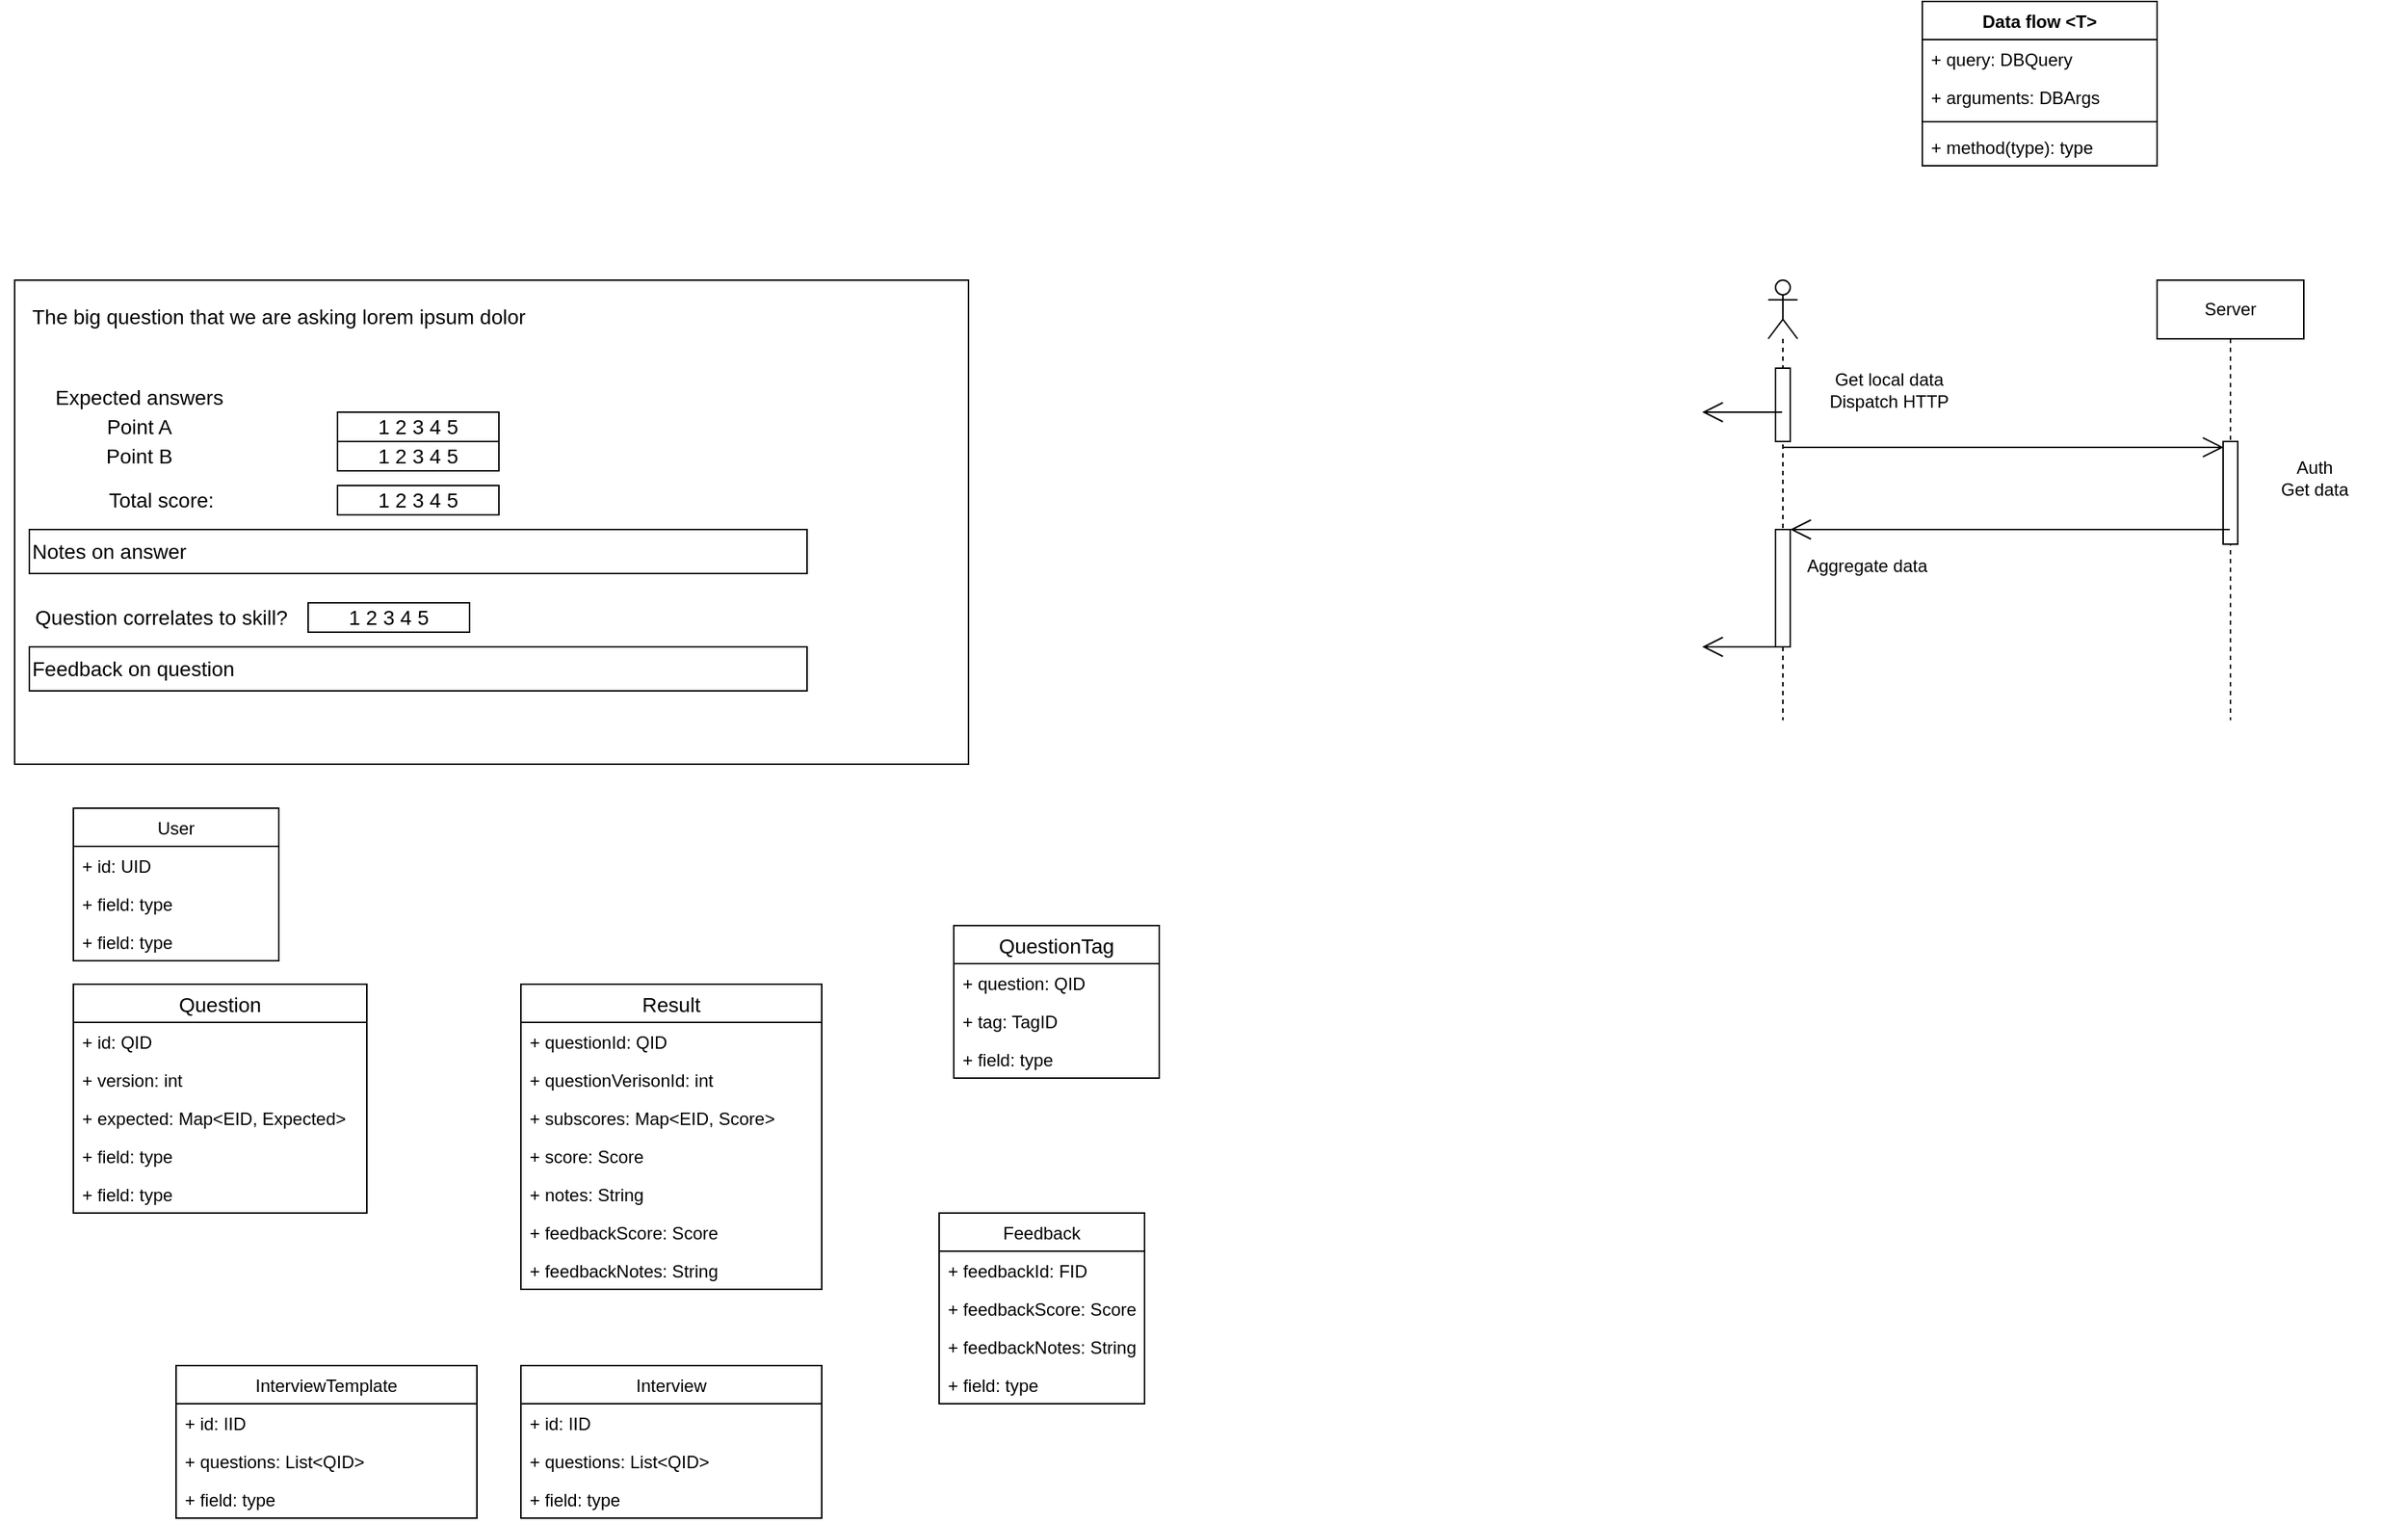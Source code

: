 <mxfile version="14.9.6" type="device"><diagram id="hEFQp1jM2xfPbbQPoGhK" name="Page-1"><mxGraphModel dx="908" dy="803" grid="1" gridSize="10" guides="1" tooltips="1" connect="1" arrows="1" fold="1" page="1" pageScale="1" pageWidth="850" pageHeight="1100" math="0" shadow="0"><root><mxCell id="0"/><mxCell id="1" parent="0"/><mxCell id="pJcgJ4Xl9cyMwoqTfIJT-1" value="" style="rounded=0;whiteSpace=wrap;html=1;" parent="1" vertex="1"><mxGeometry x="80" y="240" width="650" height="330" as="geometry"/></mxCell><mxCell id="pJcgJ4Xl9cyMwoqTfIJT-2" value="The big question that we are asking lorem ipsum dolor" style="text;html=1;strokeColor=none;fillColor=none;align=left;verticalAlign=top;whiteSpace=wrap;rounded=0;fontSize=14;" parent="1" vertex="1"><mxGeometry x="90" y="250" width="560" height="70" as="geometry"/></mxCell><mxCell id="pJcgJ4Xl9cyMwoqTfIJT-3" value="Notes on answer" style="rounded=0;whiteSpace=wrap;html=1;fontSize=14;align=left;verticalAlign=top;" parent="1" vertex="1"><mxGeometry x="90" y="410" width="530" height="30" as="geometry"/></mxCell><mxCell id="pJcgJ4Xl9cyMwoqTfIJT-4" value="Expected answers" style="text;html=1;strokeColor=none;fillColor=none;align=center;verticalAlign=middle;whiteSpace=wrap;rounded=0;fontSize=14;" parent="1" vertex="1"><mxGeometry x="90" y="310" width="150" height="20" as="geometry"/></mxCell><mxCell id="pJcgJ4Xl9cyMwoqTfIJT-5" value="Point A" style="text;html=1;strokeColor=none;fillColor=none;align=center;verticalAlign=middle;whiteSpace=wrap;rounded=0;fontSize=14;" parent="1" vertex="1"><mxGeometry x="110" y="330" width="110" height="20" as="geometry"/></mxCell><mxCell id="pJcgJ4Xl9cyMwoqTfIJT-6" value="Point B" style="text;html=1;strokeColor=none;fillColor=none;align=center;verticalAlign=middle;whiteSpace=wrap;rounded=0;fontSize=14;" parent="1" vertex="1"><mxGeometry x="110" y="350" width="110" height="20" as="geometry"/></mxCell><mxCell id="pJcgJ4Xl9cyMwoqTfIJT-8" value="1 2 3 4 5" style="rounded=0;whiteSpace=wrap;html=1;fontSize=14;align=center;verticalAlign=middle;" parent="1" vertex="1"><mxGeometry x="300" y="330" width="110" height="20" as="geometry"/></mxCell><mxCell id="pJcgJ4Xl9cyMwoqTfIJT-10" value="1 2 3 4 5" style="rounded=0;whiteSpace=wrap;html=1;fontSize=14;align=center;verticalAlign=middle;" parent="1" vertex="1"><mxGeometry x="300" y="350" width="110" height="20" as="geometry"/></mxCell><mxCell id="pJcgJ4Xl9cyMwoqTfIJT-12" value="Feedback on question" style="rounded=0;whiteSpace=wrap;html=1;fontSize=14;align=left;verticalAlign=top;" parent="1" vertex="1"><mxGeometry x="90" y="490" width="530" height="30" as="geometry"/></mxCell><mxCell id="pJcgJ4Xl9cyMwoqTfIJT-13" value="Question correlates to skill?" style="text;html=1;strokeColor=none;fillColor=none;align=center;verticalAlign=middle;whiteSpace=wrap;rounded=0;fontSize=14;" parent="1" vertex="1"><mxGeometry x="70" y="460" width="220" height="20" as="geometry"/></mxCell><mxCell id="pJcgJ4Xl9cyMwoqTfIJT-14" value="1 2 3 4 5" style="rounded=0;whiteSpace=wrap;html=1;fontSize=14;align=center;verticalAlign=middle;" parent="1" vertex="1"><mxGeometry x="280" y="460" width="110" height="20" as="geometry"/></mxCell><mxCell id="pJcgJ4Xl9cyMwoqTfIJT-15" value="Total score:" style="text;html=1;strokeColor=none;fillColor=none;align=center;verticalAlign=middle;whiteSpace=wrap;rounded=0;fontSize=14;" parent="1" vertex="1"><mxGeometry x="70" y="380" width="220" height="20" as="geometry"/></mxCell><mxCell id="pJcgJ4Xl9cyMwoqTfIJT-16" value="1 2 3 4 5" style="rounded=0;whiteSpace=wrap;html=1;fontSize=14;align=center;verticalAlign=middle;" parent="1" vertex="1"><mxGeometry x="300" y="380" width="110" height="20" as="geometry"/></mxCell><mxCell id="pJcgJ4Xl9cyMwoqTfIJT-18" value="Question" style="swimlane;fontStyle=0;childLayout=stackLayout;horizontal=1;startSize=26;fillColor=none;horizontalStack=0;resizeParent=1;resizeParentMax=0;resizeLast=0;collapsible=1;marginBottom=0;fontSize=14;align=center;verticalAlign=middle;" parent="1" vertex="1"><mxGeometry x="120" y="720" width="200" height="156" as="geometry"><mxRectangle x="120" y="720" width="90" height="26" as="alternateBounds"/></mxGeometry></mxCell><mxCell id="pJcgJ4Xl9cyMwoqTfIJT-19" value="+ id: QID" style="text;strokeColor=none;fillColor=none;align=left;verticalAlign=top;spacingLeft=4;spacingRight=4;overflow=hidden;rotatable=0;points=[[0,0.5],[1,0.5]];portConstraint=eastwest;" parent="pJcgJ4Xl9cyMwoqTfIJT-18" vertex="1"><mxGeometry y="26" width="200" height="26" as="geometry"/></mxCell><mxCell id="pJcgJ4Xl9cyMwoqTfIJT-20" value="+ version: int" style="text;strokeColor=none;fillColor=none;align=left;verticalAlign=top;spacingLeft=4;spacingRight=4;overflow=hidden;rotatable=0;points=[[0,0.5],[1,0.5]];portConstraint=eastwest;" parent="pJcgJ4Xl9cyMwoqTfIJT-18" vertex="1"><mxGeometry y="52" width="200" height="26" as="geometry"/></mxCell><mxCell id="pJcgJ4Xl9cyMwoqTfIJT-21" value="+ expected: Map&lt;EID, Expected&gt;" style="text;strokeColor=none;fillColor=none;align=left;verticalAlign=top;spacingLeft=4;spacingRight=4;overflow=hidden;rotatable=0;points=[[0,0.5],[1,0.5]];portConstraint=eastwest;" parent="pJcgJ4Xl9cyMwoqTfIJT-18" vertex="1"><mxGeometry y="78" width="200" height="26" as="geometry"/></mxCell><mxCell id="pJcgJ4Xl9cyMwoqTfIJT-22" value="+ field: type" style="text;strokeColor=none;fillColor=none;align=left;verticalAlign=top;spacingLeft=4;spacingRight=4;overflow=hidden;rotatable=0;points=[[0,0.5],[1,0.5]];portConstraint=eastwest;" parent="pJcgJ4Xl9cyMwoqTfIJT-18" vertex="1"><mxGeometry y="104" width="200" height="26" as="geometry"/></mxCell><mxCell id="pJcgJ4Xl9cyMwoqTfIJT-25" value="+ field: type" style="text;strokeColor=none;fillColor=none;align=left;verticalAlign=top;spacingLeft=4;spacingRight=4;overflow=hidden;rotatable=0;points=[[0,0.5],[1,0.5]];portConstraint=eastwest;" parent="pJcgJ4Xl9cyMwoqTfIJT-18" vertex="1"><mxGeometry y="130" width="200" height="26" as="geometry"/></mxCell><mxCell id="pJcgJ4Xl9cyMwoqTfIJT-26" value="Result" style="swimlane;fontStyle=0;childLayout=stackLayout;horizontal=1;startSize=26;fillColor=none;horizontalStack=0;resizeParent=1;resizeParentMax=0;resizeLast=0;collapsible=1;marginBottom=0;fontSize=14;align=center;verticalAlign=middle;" parent="1" vertex="1"><mxGeometry x="425" y="720" width="205" height="208" as="geometry"/></mxCell><mxCell id="pJcgJ4Xl9cyMwoqTfIJT-27" value="+ questionId: QID" style="text;strokeColor=none;fillColor=none;align=left;verticalAlign=top;spacingLeft=4;spacingRight=4;overflow=hidden;rotatable=0;points=[[0,0.5],[1,0.5]];portConstraint=eastwest;" parent="pJcgJ4Xl9cyMwoqTfIJT-26" vertex="1"><mxGeometry y="26" width="205" height="26" as="geometry"/></mxCell><mxCell id="pJcgJ4Xl9cyMwoqTfIJT-28" value="+ questionVerisonId: int" style="text;strokeColor=none;fillColor=none;align=left;verticalAlign=top;spacingLeft=4;spacingRight=4;overflow=hidden;rotatable=0;points=[[0,0.5],[1,0.5]];portConstraint=eastwest;" parent="pJcgJ4Xl9cyMwoqTfIJT-26" vertex="1"><mxGeometry y="52" width="205" height="26" as="geometry"/></mxCell><mxCell id="pJcgJ4Xl9cyMwoqTfIJT-33" value="+ subscores: Map&lt;EID, Score&gt;" style="text;strokeColor=none;fillColor=none;align=left;verticalAlign=top;spacingLeft=4;spacingRight=4;overflow=hidden;rotatable=0;points=[[0,0.5],[1,0.5]];portConstraint=eastwest;" parent="pJcgJ4Xl9cyMwoqTfIJT-26" vertex="1"><mxGeometry y="78" width="205" height="26" as="geometry"/></mxCell><mxCell id="pJcgJ4Xl9cyMwoqTfIJT-32" value="+ score: Score" style="text;strokeColor=none;fillColor=none;align=left;verticalAlign=top;spacingLeft=4;spacingRight=4;overflow=hidden;rotatable=0;points=[[0,0.5],[1,0.5]];portConstraint=eastwest;" parent="pJcgJ4Xl9cyMwoqTfIJT-26" vertex="1"><mxGeometry y="104" width="205" height="26" as="geometry"/></mxCell><mxCell id="pJcgJ4Xl9cyMwoqTfIJT-30" value="+ notes: String" style="text;strokeColor=none;fillColor=none;align=left;verticalAlign=top;spacingLeft=4;spacingRight=4;overflow=hidden;rotatable=0;points=[[0,0.5],[1,0.5]];portConstraint=eastwest;" parent="pJcgJ4Xl9cyMwoqTfIJT-26" vertex="1"><mxGeometry y="130" width="205" height="26" as="geometry"/></mxCell><mxCell id="pJcgJ4Xl9cyMwoqTfIJT-31" value="+ feedbackScore: Score" style="text;strokeColor=none;fillColor=none;align=left;verticalAlign=top;spacingLeft=4;spacingRight=4;overflow=hidden;rotatable=0;points=[[0,0.5],[1,0.5]];portConstraint=eastwest;" parent="pJcgJ4Xl9cyMwoqTfIJT-26" vertex="1"><mxGeometry y="156" width="205" height="26" as="geometry"/></mxCell><mxCell id="pJcgJ4Xl9cyMwoqTfIJT-34" value="+ feedbackNotes: String" style="text;strokeColor=none;fillColor=none;align=left;verticalAlign=top;spacingLeft=4;spacingRight=4;overflow=hidden;rotatable=0;points=[[0,0.5],[1,0.5]];portConstraint=eastwest;" parent="pJcgJ4Xl9cyMwoqTfIJT-26" vertex="1"><mxGeometry y="182" width="205" height="26" as="geometry"/></mxCell><mxCell id="pJcgJ4Xl9cyMwoqTfIJT-35" value="QuestionTag" style="swimlane;fontStyle=0;childLayout=stackLayout;horizontal=1;startSize=26;fillColor=none;horizontalStack=0;resizeParent=1;resizeParentMax=0;resizeLast=0;collapsible=1;marginBottom=0;fontSize=14;align=center;verticalAlign=middle;" parent="1" vertex="1"><mxGeometry x="720" y="680" width="140" height="104" as="geometry"/></mxCell><mxCell id="pJcgJ4Xl9cyMwoqTfIJT-36" value="+ question: QID" style="text;strokeColor=none;fillColor=none;align=left;verticalAlign=top;spacingLeft=4;spacingRight=4;overflow=hidden;rotatable=0;points=[[0,0.5],[1,0.5]];portConstraint=eastwest;" parent="pJcgJ4Xl9cyMwoqTfIJT-35" vertex="1"><mxGeometry y="26" width="140" height="26" as="geometry"/></mxCell><mxCell id="pJcgJ4Xl9cyMwoqTfIJT-37" value="+ tag: TagID" style="text;strokeColor=none;fillColor=none;align=left;verticalAlign=top;spacingLeft=4;spacingRight=4;overflow=hidden;rotatable=0;points=[[0,0.5],[1,0.5]];portConstraint=eastwest;" parent="pJcgJ4Xl9cyMwoqTfIJT-35" vertex="1"><mxGeometry y="52" width="140" height="26" as="geometry"/></mxCell><mxCell id="pJcgJ4Xl9cyMwoqTfIJT-38" value="+ field: type" style="text;strokeColor=none;fillColor=none;align=left;verticalAlign=top;spacingLeft=4;spacingRight=4;overflow=hidden;rotatable=0;points=[[0,0.5],[1,0.5]];portConstraint=eastwest;" parent="pJcgJ4Xl9cyMwoqTfIJT-35" vertex="1"><mxGeometry y="78" width="140" height="26" as="geometry"/></mxCell><mxCell id="1bP_4osVPsbyf-5JKEdr-1" value="Feedback" style="swimlane;fontStyle=0;childLayout=stackLayout;horizontal=1;startSize=26;fillColor=none;horizontalStack=0;resizeParent=1;resizeParentMax=0;resizeLast=0;collapsible=1;marginBottom=0;" parent="1" vertex="1"><mxGeometry x="710" y="876" width="140" height="130" as="geometry"/></mxCell><mxCell id="1bP_4osVPsbyf-5JKEdr-2" value="+ feedbackId: FID" style="text;strokeColor=none;fillColor=none;align=left;verticalAlign=top;spacingLeft=4;spacingRight=4;overflow=hidden;rotatable=0;points=[[0,0.5],[1,0.5]];portConstraint=eastwest;" parent="1bP_4osVPsbyf-5JKEdr-1" vertex="1"><mxGeometry y="26" width="140" height="26" as="geometry"/></mxCell><mxCell id="1bP_4osVPsbyf-5JKEdr-7" value="+ feedbackScore: Score" style="text;strokeColor=none;fillColor=none;align=left;verticalAlign=top;spacingLeft=4;spacingRight=4;overflow=hidden;rotatable=0;points=[[0,0.5],[1,0.5]];portConstraint=eastwest;" parent="1bP_4osVPsbyf-5JKEdr-1" vertex="1"><mxGeometry y="52" width="140" height="26" as="geometry"/></mxCell><mxCell id="1bP_4osVPsbyf-5JKEdr-3" value="+ feedbackNotes: String" style="text;strokeColor=none;fillColor=none;align=left;verticalAlign=top;spacingLeft=4;spacingRight=4;overflow=hidden;rotatable=0;points=[[0,0.5],[1,0.5]];portConstraint=eastwest;" parent="1bP_4osVPsbyf-5JKEdr-1" vertex="1"><mxGeometry y="78" width="140" height="26" as="geometry"/></mxCell><mxCell id="1bP_4osVPsbyf-5JKEdr-4" value="+ field: type" style="text;strokeColor=none;fillColor=none;align=left;verticalAlign=top;spacingLeft=4;spacingRight=4;overflow=hidden;rotatable=0;points=[[0,0.5],[1,0.5]];portConstraint=eastwest;" parent="1bP_4osVPsbyf-5JKEdr-1" vertex="1"><mxGeometry y="104" width="140" height="26" as="geometry"/></mxCell><mxCell id="1bP_4osVPsbyf-5JKEdr-8" value="Interview" style="swimlane;fontStyle=0;childLayout=stackLayout;horizontal=1;startSize=26;fillColor=none;horizontalStack=0;resizeParent=1;resizeParentMax=0;resizeLast=0;collapsible=1;marginBottom=0;" parent="1" vertex="1"><mxGeometry x="425" y="980" width="205" height="104" as="geometry"/></mxCell><mxCell id="1bP_4osVPsbyf-5JKEdr-9" value="+ id: IID" style="text;strokeColor=none;fillColor=none;align=left;verticalAlign=top;spacingLeft=4;spacingRight=4;overflow=hidden;rotatable=0;points=[[0,0.5],[1,0.5]];portConstraint=eastwest;" parent="1bP_4osVPsbyf-5JKEdr-8" vertex="1"><mxGeometry y="26" width="205" height="26" as="geometry"/></mxCell><mxCell id="1bP_4osVPsbyf-5JKEdr-10" value="+ questions: List&lt;QID&gt;" style="text;strokeColor=none;fillColor=none;align=left;verticalAlign=top;spacingLeft=4;spacingRight=4;overflow=hidden;rotatable=0;points=[[0,0.5],[1,0.5]];portConstraint=eastwest;" parent="1bP_4osVPsbyf-5JKEdr-8" vertex="1"><mxGeometry y="52" width="205" height="26" as="geometry"/></mxCell><mxCell id="1bP_4osVPsbyf-5JKEdr-11" value="+ field: type" style="text;strokeColor=none;fillColor=none;align=left;verticalAlign=top;spacingLeft=4;spacingRight=4;overflow=hidden;rotatable=0;points=[[0,0.5],[1,0.5]];portConstraint=eastwest;" parent="1bP_4osVPsbyf-5JKEdr-8" vertex="1"><mxGeometry y="78" width="205" height="26" as="geometry"/></mxCell><mxCell id="1bP_4osVPsbyf-5JKEdr-12" value="InterviewTemplate" style="swimlane;fontStyle=0;childLayout=stackLayout;horizontal=1;startSize=26;fillColor=none;horizontalStack=0;resizeParent=1;resizeParentMax=0;resizeLast=0;collapsible=1;marginBottom=0;" parent="1" vertex="1"><mxGeometry x="190" y="980" width="205" height="104" as="geometry"/></mxCell><mxCell id="1bP_4osVPsbyf-5JKEdr-13" value="+ id: IID" style="text;strokeColor=none;fillColor=none;align=left;verticalAlign=top;spacingLeft=4;spacingRight=4;overflow=hidden;rotatable=0;points=[[0,0.5],[1,0.5]];portConstraint=eastwest;" parent="1bP_4osVPsbyf-5JKEdr-12" vertex="1"><mxGeometry y="26" width="205" height="26" as="geometry"/></mxCell><mxCell id="1bP_4osVPsbyf-5JKEdr-14" value="+ questions: List&lt;QID&gt;" style="text;strokeColor=none;fillColor=none;align=left;verticalAlign=top;spacingLeft=4;spacingRight=4;overflow=hidden;rotatable=0;points=[[0,0.5],[1,0.5]];portConstraint=eastwest;" parent="1bP_4osVPsbyf-5JKEdr-12" vertex="1"><mxGeometry y="52" width="205" height="26" as="geometry"/></mxCell><mxCell id="1bP_4osVPsbyf-5JKEdr-15" value="+ field: type" style="text;strokeColor=none;fillColor=none;align=left;verticalAlign=top;spacingLeft=4;spacingRight=4;overflow=hidden;rotatable=0;points=[[0,0.5],[1,0.5]];portConstraint=eastwest;" parent="1bP_4osVPsbyf-5JKEdr-12" vertex="1"><mxGeometry y="78" width="205" height="26" as="geometry"/></mxCell><mxCell id="GS20PTbNwCA8v0lEkvk_-1" value="User" style="swimlane;fontStyle=0;childLayout=stackLayout;horizontal=1;startSize=26;fillColor=none;horizontalStack=0;resizeParent=1;resizeParentMax=0;resizeLast=0;collapsible=1;marginBottom=0;" vertex="1" parent="1"><mxGeometry x="120" y="600" width="140" height="104" as="geometry"/></mxCell><mxCell id="GS20PTbNwCA8v0lEkvk_-2" value="+ id: UID" style="text;strokeColor=none;fillColor=none;align=left;verticalAlign=top;spacingLeft=4;spacingRight=4;overflow=hidden;rotatable=0;points=[[0,0.5],[1,0.5]];portConstraint=eastwest;" vertex="1" parent="GS20PTbNwCA8v0lEkvk_-1"><mxGeometry y="26" width="140" height="26" as="geometry"/></mxCell><mxCell id="GS20PTbNwCA8v0lEkvk_-3" value="+ field: type" style="text;strokeColor=none;fillColor=none;align=left;verticalAlign=top;spacingLeft=4;spacingRight=4;overflow=hidden;rotatable=0;points=[[0,0.5],[1,0.5]];portConstraint=eastwest;" vertex="1" parent="GS20PTbNwCA8v0lEkvk_-1"><mxGeometry y="52" width="140" height="26" as="geometry"/></mxCell><mxCell id="GS20PTbNwCA8v0lEkvk_-4" value="+ field: type" style="text;strokeColor=none;fillColor=none;align=left;verticalAlign=top;spacingLeft=4;spacingRight=4;overflow=hidden;rotatable=0;points=[[0,0.5],[1,0.5]];portConstraint=eastwest;" vertex="1" parent="GS20PTbNwCA8v0lEkvk_-1"><mxGeometry y="78" width="140" height="26" as="geometry"/></mxCell><mxCell id="GS20PTbNwCA8v0lEkvk_-13" value="" style="shape=umlLifeline;participant=umlActor;perimeter=lifelinePerimeter;whiteSpace=wrap;html=1;container=1;collapsible=0;recursiveResize=0;verticalAlign=top;spacingTop=36;outlineConnect=0;" vertex="1" parent="1"><mxGeometry x="1275" y="240" width="20" height="300" as="geometry"/></mxCell><mxCell id="GS20PTbNwCA8v0lEkvk_-14" value="Server" style="shape=umlLifeline;perimeter=lifelinePerimeter;whiteSpace=wrap;html=1;container=1;collapsible=0;recursiveResize=0;outlineConnect=0;" vertex="1" parent="1"><mxGeometry x="1540" y="240" width="100" height="300" as="geometry"/></mxCell><mxCell id="GS20PTbNwCA8v0lEkvk_-16" value="" style="html=1;points=[];perimeter=orthogonalPerimeter;" vertex="1" parent="1"><mxGeometry x="1280" y="300" width="10" height="50" as="geometry"/></mxCell><mxCell id="GS20PTbNwCA8v0lEkvk_-17" value="" style="html=1;points=[];perimeter=orthogonalPerimeter;" vertex="1" parent="1"><mxGeometry x="1585" y="350" width="10" height="70" as="geometry"/></mxCell><mxCell id="GS20PTbNwCA8v0lEkvk_-18" value="Get local data&lt;br&gt;Dispatch HTTP" style="text;html=1;strokeColor=none;fillColor=none;align=center;verticalAlign=middle;whiteSpace=wrap;rounded=0;" vertex="1" parent="1"><mxGeometry x="1295" y="300" width="125" height="30" as="geometry"/></mxCell><mxCell id="GS20PTbNwCA8v0lEkvk_-19" value="" style="endArrow=open;endFill=1;endSize=12;html=1;entryX=0.033;entryY=0.057;entryDx=0;entryDy=0;entryPerimeter=0;" edge="1" parent="1" source="GS20PTbNwCA8v0lEkvk_-13" target="GS20PTbNwCA8v0lEkvk_-17"><mxGeometry width="160" relative="1" as="geometry"><mxPoint x="1290" y="349.17" as="sourcePoint"/><mxPoint x="1590" y="349" as="targetPoint"/></mxGeometry></mxCell><mxCell id="GS20PTbNwCA8v0lEkvk_-20" value="Auth&lt;br&gt;Get data" style="text;html=1;strokeColor=none;fillColor=none;align=center;verticalAlign=middle;whiteSpace=wrap;rounded=0;" vertex="1" parent="1"><mxGeometry x="1585" y="360" width="125" height="30" as="geometry"/></mxCell><mxCell id="GS20PTbNwCA8v0lEkvk_-21" value="" style="html=1;points=[];perimeter=orthogonalPerimeter;" vertex="1" parent="1"><mxGeometry x="1280" y="410" width="10" height="80" as="geometry"/></mxCell><mxCell id="GS20PTbNwCA8v0lEkvk_-22" value="" style="endArrow=open;endFill=1;endSize=12;html=1;" edge="1" parent="1" source="GS20PTbNwCA8v0lEkvk_-14" target="GS20PTbNwCA8v0lEkvk_-21"><mxGeometry width="160" relative="1" as="geometry"><mxPoint x="1480" y="440" as="sourcePoint"/><mxPoint x="1410" y="190" as="targetPoint"/></mxGeometry></mxCell><mxCell id="GS20PTbNwCA8v0lEkvk_-23" value="Aggregate data&lt;br&gt;" style="text;html=1;strokeColor=none;fillColor=none;align=center;verticalAlign=middle;whiteSpace=wrap;rounded=0;" vertex="1" parent="1"><mxGeometry x="1280" y="420" width="125" height="30" as="geometry"/></mxCell><mxCell id="GS20PTbNwCA8v0lEkvk_-24" value="Data flow &lt;T&gt;" style="swimlane;fontStyle=1;align=center;verticalAlign=top;childLayout=stackLayout;horizontal=1;startSize=26;horizontalStack=0;resizeParent=1;resizeParentMax=0;resizeLast=0;collapsible=1;marginBottom=0;" vertex="1" parent="1"><mxGeometry x="1380" y="50" width="160" height="112" as="geometry"/></mxCell><mxCell id="GS20PTbNwCA8v0lEkvk_-25" value="+ query: DBQuery" style="text;strokeColor=none;fillColor=none;align=left;verticalAlign=top;spacingLeft=4;spacingRight=4;overflow=hidden;rotatable=0;points=[[0,0.5],[1,0.5]];portConstraint=eastwest;" vertex="1" parent="GS20PTbNwCA8v0lEkvk_-24"><mxGeometry y="26" width="160" height="26" as="geometry"/></mxCell><mxCell id="GS20PTbNwCA8v0lEkvk_-28" value="+ arguments: DBArgs" style="text;strokeColor=none;fillColor=none;align=left;verticalAlign=top;spacingLeft=4;spacingRight=4;overflow=hidden;rotatable=0;points=[[0,0.5],[1,0.5]];portConstraint=eastwest;" vertex="1" parent="GS20PTbNwCA8v0lEkvk_-24"><mxGeometry y="52" width="160" height="26" as="geometry"/></mxCell><mxCell id="GS20PTbNwCA8v0lEkvk_-26" value="" style="line;strokeWidth=1;fillColor=none;align=left;verticalAlign=middle;spacingTop=-1;spacingLeft=3;spacingRight=3;rotatable=0;labelPosition=right;points=[];portConstraint=eastwest;" vertex="1" parent="GS20PTbNwCA8v0lEkvk_-24"><mxGeometry y="78" width="160" height="8" as="geometry"/></mxCell><mxCell id="GS20PTbNwCA8v0lEkvk_-27" value="+ method(type): type" style="text;strokeColor=none;fillColor=none;align=left;verticalAlign=top;spacingLeft=4;spacingRight=4;overflow=hidden;rotatable=0;points=[[0,0.5],[1,0.5]];portConstraint=eastwest;" vertex="1" parent="GS20PTbNwCA8v0lEkvk_-24"><mxGeometry y="86" width="160" height="26" as="geometry"/></mxCell><mxCell id="GS20PTbNwCA8v0lEkvk_-29" value="" style="endArrow=open;endFill=1;endSize=12;html=1;" edge="1" parent="1" source="GS20PTbNwCA8v0lEkvk_-13"><mxGeometry width="160" relative="1" as="geometry"><mxPoint x="1340" y="270" as="sourcePoint"/><mxPoint x="1230" y="330" as="targetPoint"/></mxGeometry></mxCell><mxCell id="GS20PTbNwCA8v0lEkvk_-30" value="" style="endArrow=open;endFill=1;endSize=12;html=1;" edge="1" parent="1" source="GS20PTbNwCA8v0lEkvk_-13"><mxGeometry width="160" relative="1" as="geometry"><mxPoint x="1340" y="270" as="sourcePoint"/><mxPoint x="1230" y="490" as="targetPoint"/></mxGeometry></mxCell></root></mxGraphModel></diagram></mxfile>